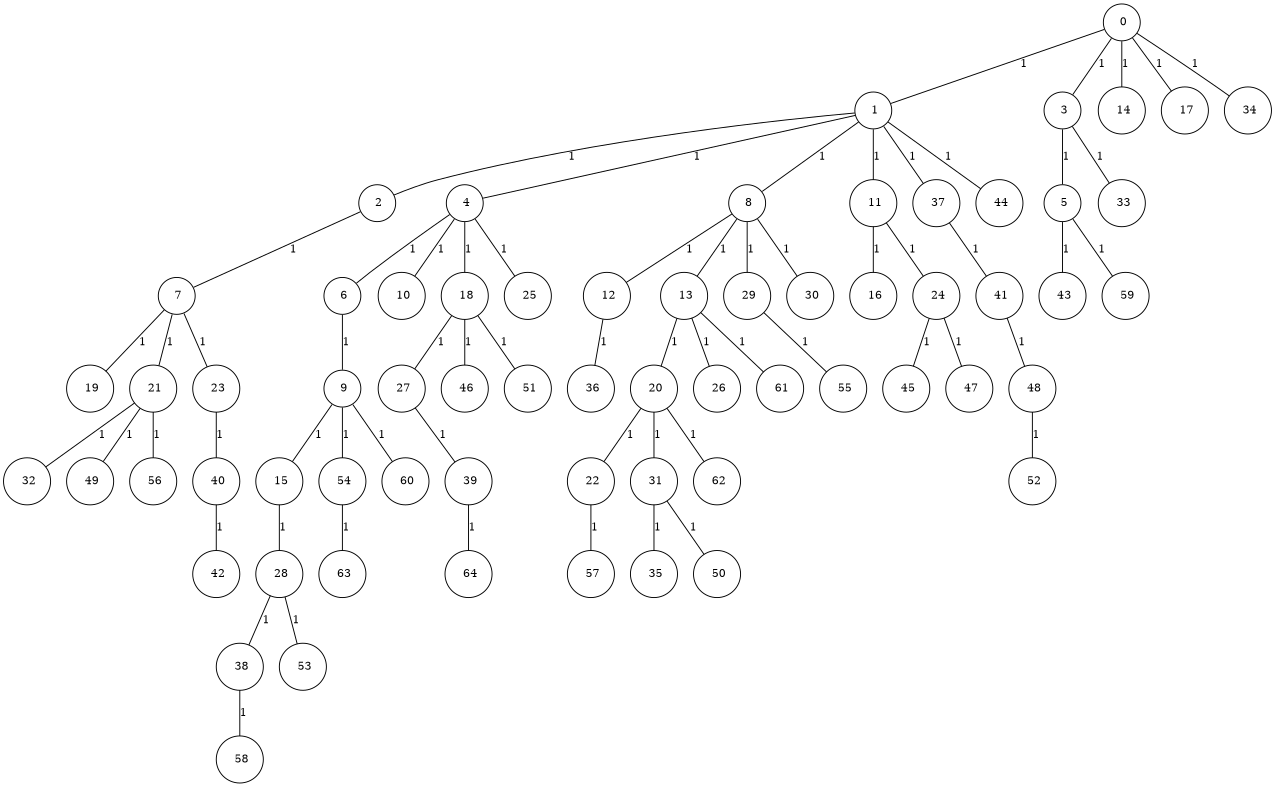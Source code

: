 graph G {
size="8.5,11;"
ratio = "expand;"
fixedsize="true;"
overlap="scale;"
node[shape=circle,width=.12,hight=.12,fontsize=12]
edge[fontsize=12]

0[label=" 0" color=black, pos="2.3018976,2.3844693!"];
1[label=" 1" color=black, pos="1.5903287,1.6535079!"];
2[label=" 2" color=black, pos="1.7643697,0.82416589!"];
3[label=" 3" color=black, pos="2.5599039,1.7166225!"];
4[label=" 4" color=black, pos="2.9832728,1.2922552!"];
5[label=" 5" color=black, pos="0.38381317,0.38500276!"];
6[label=" 6" color=black, pos="2.8201501,2.1872491!"];
7[label=" 7" color=black, pos="1.9987924,1.5950924!"];
8[label=" 8" color=black, pos="0.70867974,1.4662216!"];
9[label=" 9" color=black, pos="2.4181127,2.3496956!"];
10[label=" 10" color=black, pos="1.367973,0.60358899!"];
11[label=" 11" color=black, pos="2.9451234,2.3067324!"];
12[label=" 12" color=black, pos="1.8582543,2.8585237!"];
13[label=" 13" color=black, pos="2.308268,2.6279314!"];
14[label=" 14" color=black, pos="1.9477929,2.1299935!"];
15[label=" 15" color=black, pos="2.627837,1.2472753!"];
16[label=" 16" color=black, pos="2.7046477,1.6355251!"];
17[label=" 17" color=black, pos="1.8332265,0.30524274!"];
18[label=" 18" color=black, pos="0.15908221,2.1290764!"];
19[label=" 19" color=black, pos="1.2290432,2.0326018!"];
20[label=" 20" color=black, pos="1.0347964,0.32936495!"];
21[label=" 21" color=black, pos="1.134652,1.4714825!"];
22[label=" 22" color=black, pos="2.7724768,0.029030269!"];
23[label=" 23" color=black, pos="1.3265619,0.73683047!"];
24[label=" 24" color=black, pos="1.9898026,0.15396994!"];
25[label=" 25" color=black, pos="2.3575763,0.024228614!"];
26[label=" 26" color=black, pos="0.36804442,0.62086413!"];
27[label=" 27" color=black, pos="2.5891138,2.6843851!"];
28[label=" 28" color=black, pos="2.5445915,0.96697468!"];
29[label=" 29" color=black, pos="0.97104642,2.7616884!"];
30[label=" 30" color=black, pos="1.0399332,2.143837!"];
31[label=" 31" color=black, pos="1.0670243,1.3977048!"];
32[label=" 32" color=black, pos="2.253023,0.87985602!"];
33[label=" 33" color=black, pos="1.0108874,0.12725786!"];
34[label=" 34" color=black, pos="1.0573896,1.9760195!"];
35[label=" 35" color=black, pos="1.4015879,0.27041374!"];
36[label=" 36" color=black, pos="1.6741547,1.6254229!"];
37[label=" 37" color=black, pos="1.6758456,2.3887243!"];
38[label=" 38" color=black, pos="2.17783,0.08227403!"];
39[label=" 39" color=black, pos="0.41322868,2.3016812!"];
40[label=" 40" color=black, pos="2.0316535,2.276851!"];
41[label=" 41" color=black, pos="0.085621852,0.4214727!"];
42[label=" 42" color=black, pos="1.1522309,1.789515!"];
43[label=" 43" color=black, pos="0.057896746,0.49999817!"];
44[label=" 44" color=black, pos="1.2973171,1.3772525!"];
45[label=" 45" color=black, pos="1.5125323,0.68894164!"];
46[label=" 46" color=black, pos="1.2985381,1.9352166!"];
47[label=" 47" color=black, pos="1.2511945,2.3780185!"];
48[label=" 48" color=black, pos="2.4184351,1.3253889!"];
49[label=" 49" color=black, pos="1.0589784,0.64706841!"];
50[label=" 50" color=black, pos="1.1443537,0.76502804!"];
51[label=" 51" color=black, pos="1.4965121,0.93430189!"];
52[label=" 52" color=black, pos="1.3904472,2.766992!"];
53[label=" 53" color=black, pos="2.0775313,2.5933419!"];
54[label=" 54" color=black, pos="0.22714933,1.0878362!"];
55[label=" 55" color=black, pos="0.76545638,2.7611918!"];
56[label=" 56" color=black, pos="0.12072413,1.6879484!"];
57[label=" 57" color=black, pos="2.8334422,2.3909118!"];
58[label=" 58" color=black, pos="0.77160015,0.18004635!"];
59[label=" 59" color=black, pos="2.420966,0.061941492!"];
60[label=" 60" color=black, pos="1.4259027,1.7143928!"];
61[label=" 61" color=black, pos="0.28486717,2.8795033!"];
62[label=" 62" color=black, pos="2.8362933,2.9903603!"];
63[label=" 63" color=black, pos="2.4331941,0.78564108!"];
64[label=" 64" color=black, pos="2.8381327,2.7336207!"];
0--1[label="1"]
0--3[label="1"]
0--14[label="1"]
0--17[label="1"]
0--34[label="1"]
1--2[label="1"]
1--4[label="1"]
1--8[label="1"]
1--11[label="1"]
1--37[label="1"]
1--44[label="1"]
2--7[label="1"]
3--5[label="1"]
3--33[label="1"]
4--6[label="1"]
4--10[label="1"]
4--18[label="1"]
4--25[label="1"]
5--43[label="1"]
5--59[label="1"]
6--9[label="1"]
7--19[label="1"]
7--21[label="1"]
7--23[label="1"]
8--12[label="1"]
8--13[label="1"]
8--29[label="1"]
8--30[label="1"]
9--15[label="1"]
9--54[label="1"]
9--60[label="1"]
11--16[label="1"]
11--24[label="1"]
12--36[label="1"]
13--20[label="1"]
13--26[label="1"]
13--61[label="1"]
15--28[label="1"]
18--27[label="1"]
18--46[label="1"]
18--51[label="1"]
20--22[label="1"]
20--31[label="1"]
20--62[label="1"]
21--32[label="1"]
21--49[label="1"]
21--56[label="1"]
22--57[label="1"]
23--40[label="1"]
24--45[label="1"]
24--47[label="1"]
27--39[label="1"]
28--38[label="1"]
28--53[label="1"]
29--55[label="1"]
31--35[label="1"]
31--50[label="1"]
37--41[label="1"]
38--58[label="1"]
39--64[label="1"]
40--42[label="1"]
41--48[label="1"]
48--52[label="1"]
54--63[label="1"]

}
